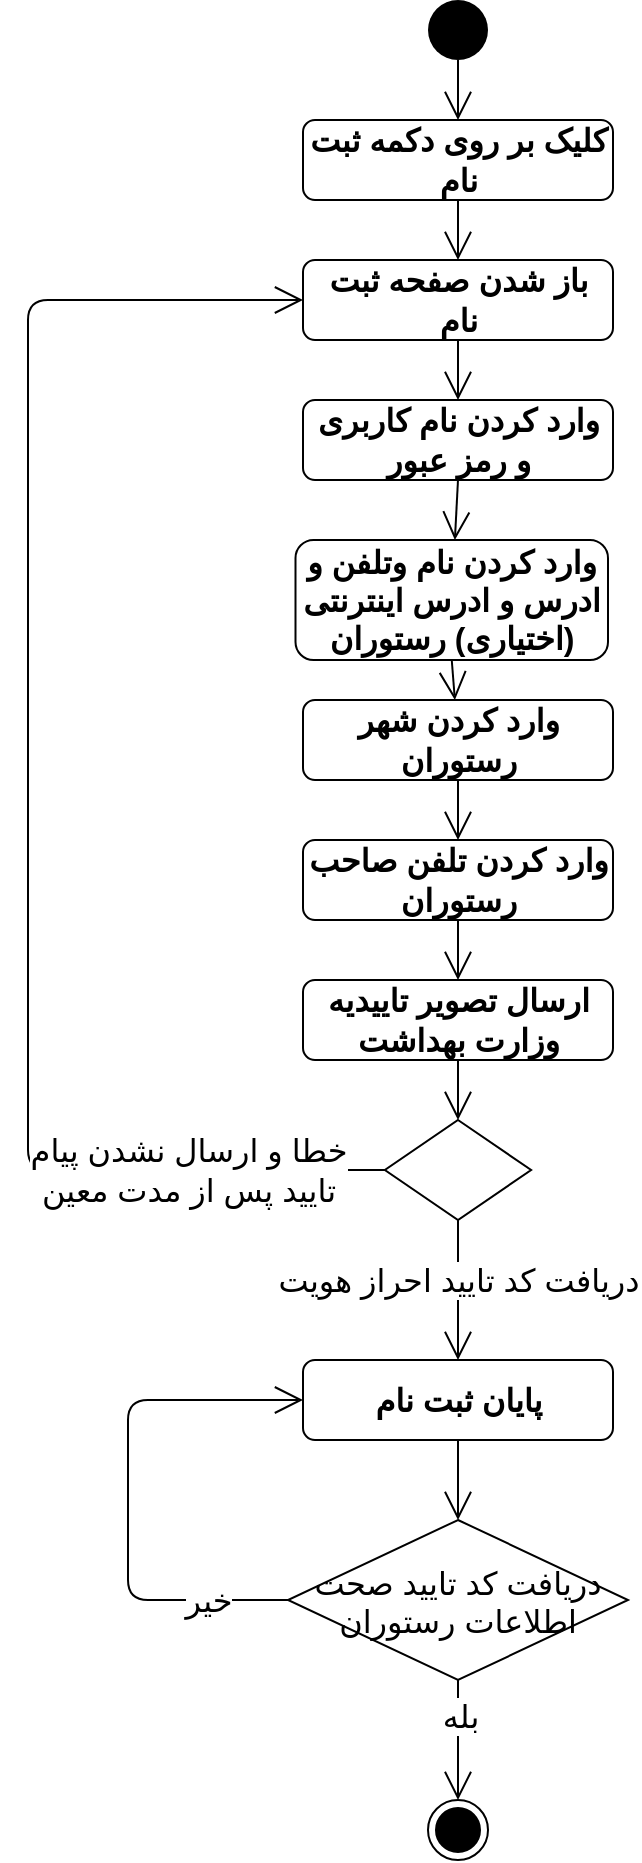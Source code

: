 <mxfile version="13.10.6" type="github">
  <diagram name="Page-1" id="0783ab3e-0a74-02c8-0abd-f7b4e66b4bec">
    <mxGraphModel dx="1198" dy="623" grid="1" gridSize="10" guides="1" tooltips="1" connect="1" arrows="1" fold="1" page="1" pageScale="1" pageWidth="850" pageHeight="1100" background="#ffffff" math="0" shadow="0">
      <root>
        <mxCell id="0" />
        <mxCell id="1" parent="0" />
        <mxCell id="fQumDwOXY34OFx4Cvdbp-1" value="" style="ellipse;fillColor=#000000;strokeColor=none;fontSize=15;" vertex="1" parent="1">
          <mxGeometry x="380" y="10" width="30" height="30" as="geometry" />
        </mxCell>
        <mxCell id="fQumDwOXY34OFx4Cvdbp-2" value="" style="endArrow=open;endFill=1;endSize=12;html=1;fontSize=15;exitX=0.5;exitY=1;exitDx=0;exitDy=0;" edge="1" parent="1" source="fQumDwOXY34OFx4Cvdbp-1" target="fQumDwOXY34OFx4Cvdbp-3">
          <mxGeometry width="160" relative="1" as="geometry">
            <mxPoint x="340" y="270" as="sourcePoint" />
            <mxPoint x="395" y="70" as="targetPoint" />
          </mxGeometry>
        </mxCell>
        <mxCell id="fQumDwOXY34OFx4Cvdbp-3" value="کلیک بر روی دکمه ثبت نام" style="shape=rect;html=1;rounded=1;whiteSpace=wrap;align=center;fontStyle=1;fontSize=16;" vertex="1" parent="1">
          <mxGeometry x="317.5" y="70" width="155" height="40" as="geometry" />
        </mxCell>
        <mxCell id="fQumDwOXY34OFx4Cvdbp-4" value="" style="endArrow=open;endFill=1;endSize=12;html=1;fontSize=15;exitX=0.5;exitY=1;exitDx=0;exitDy=0;" edge="1" parent="1" target="fQumDwOXY34OFx4Cvdbp-5" source="fQumDwOXY34OFx4Cvdbp-3">
          <mxGeometry width="160" relative="1" as="geometry">
            <mxPoint x="395" y="130" as="sourcePoint" />
            <mxPoint x="395" y="160" as="targetPoint" />
          </mxGeometry>
        </mxCell>
        <mxCell id="fQumDwOXY34OFx4Cvdbp-5" value="باز شدن صفحه ثبت نام" style="shape=rect;html=1;rounded=1;whiteSpace=wrap;align=center;fontStyle=1;fontSize=16;" vertex="1" parent="1">
          <mxGeometry x="317.5" y="140" width="155" height="40" as="geometry" />
        </mxCell>
        <mxCell id="fQumDwOXY34OFx4Cvdbp-6" value="" style="endArrow=open;endFill=1;endSize=12;html=1;fontSize=15;exitX=0.5;exitY=1;exitDx=0;exitDy=0;" edge="1" parent="1" target="fQumDwOXY34OFx4Cvdbp-7" source="fQumDwOXY34OFx4Cvdbp-5">
          <mxGeometry width="160" relative="1" as="geometry">
            <mxPoint x="350" y="200" as="sourcePoint" />
            <mxPoint x="395" y="220" as="targetPoint" />
          </mxGeometry>
        </mxCell>
        <mxCell id="fQumDwOXY34OFx4Cvdbp-7" value="وارد کردن نام کاربری و رمز عبور" style="shape=rect;html=1;rounded=1;whiteSpace=wrap;align=center;fontStyle=1;fontSize=16;" vertex="1" parent="1">
          <mxGeometry x="317.5" y="210" width="155" height="40" as="geometry" />
        </mxCell>
        <mxCell id="fQumDwOXY34OFx4Cvdbp-8" value="" style="endArrow=open;endFill=1;endSize=12;html=1;fontSize=15;exitX=0.5;exitY=1;exitDx=0;exitDy=0;" edge="1" parent="1" target="fQumDwOXY34OFx4Cvdbp-9" source="fQumDwOXY34OFx4Cvdbp-7">
          <mxGeometry width="160" relative="1" as="geometry">
            <mxPoint x="395" y="290" as="sourcePoint" />
            <mxPoint x="395" y="320" as="targetPoint" />
          </mxGeometry>
        </mxCell>
        <mxCell id="fQumDwOXY34OFx4Cvdbp-9" value="وارد کردن نام وتلفن و ادرس و ادرس اینترنتی (اختیاری) رستوران" style="shape=rect;html=1;rounded=1;whiteSpace=wrap;align=center;fontStyle=1;fontSize=16;" vertex="1" parent="1">
          <mxGeometry x="313.75" y="280" width="156.25" height="60" as="geometry" />
        </mxCell>
        <mxCell id="fQumDwOXY34OFx4Cvdbp-10" value="" style="endArrow=open;endFill=1;endSize=12;html=1;fontSize=15;exitX=0.5;exitY=1;exitDx=0;exitDy=0;" edge="1" parent="1" target="fQumDwOXY34OFx4Cvdbp-11" source="fQumDwOXY34OFx4Cvdbp-9">
          <mxGeometry width="160" relative="1" as="geometry">
            <mxPoint x="387.5" y="350" as="sourcePoint" />
            <mxPoint x="387.5" y="380" as="targetPoint" />
          </mxGeometry>
        </mxCell>
        <mxCell id="fQumDwOXY34OFx4Cvdbp-11" value="وارد کردن شهر رستوران" style="shape=rect;html=1;rounded=1;whiteSpace=wrap;align=center;fontStyle=1;fontSize=16;" vertex="1" parent="1">
          <mxGeometry x="317.5" y="360" width="155" height="40" as="geometry" />
        </mxCell>
        <mxCell id="fQumDwOXY34OFx4Cvdbp-12" value="" style="endArrow=open;endFill=1;endSize=12;html=1;fontSize=15;exitX=0.5;exitY=1;exitDx=0;exitDy=0;exitPerimeter=0;" edge="1" parent="1" target="fQumDwOXY34OFx4Cvdbp-13" source="fQumDwOXY34OFx4Cvdbp-11">
          <mxGeometry width="160" relative="1" as="geometry">
            <mxPoint x="395" y="410" as="sourcePoint" />
            <mxPoint x="387.5" y="460" as="targetPoint" />
          </mxGeometry>
        </mxCell>
        <mxCell id="fQumDwOXY34OFx4Cvdbp-13" value="وارد کردن تلفن صاحب رستوران" style="shape=rect;html=1;rounded=1;whiteSpace=wrap;align=center;fontStyle=1;fontSize=16;" vertex="1" parent="1">
          <mxGeometry x="317.5" y="430" width="155" height="40" as="geometry" />
        </mxCell>
        <mxCell id="fQumDwOXY34OFx4Cvdbp-14" value="" style="endArrow=open;endFill=1;endSize=12;html=1;fontSize=15;exitX=0.5;exitY=1;exitDx=0;exitDy=0;" edge="1" parent="1" target="fQumDwOXY34OFx4Cvdbp-15" source="fQumDwOXY34OFx4Cvdbp-13">
          <mxGeometry width="160" relative="1" as="geometry">
            <mxPoint x="391.25" y="480" as="sourcePoint" />
            <mxPoint x="383.75" y="540" as="targetPoint" />
          </mxGeometry>
        </mxCell>
        <mxCell id="fQumDwOXY34OFx4Cvdbp-15" value="ارسال تصویر تاییدیه وزارت بهداشت" style="shape=rect;html=1;rounded=1;whiteSpace=wrap;align=center;fontStyle=1;fontSize=16;" vertex="1" parent="1">
          <mxGeometry x="317.5" y="500" width="155" height="40" as="geometry" />
        </mxCell>
        <mxCell id="fQumDwOXY34OFx4Cvdbp-16" value="" style="rhombus;fontSize=16;" vertex="1" parent="1">
          <mxGeometry x="358.44" y="570" width="73.12" height="50" as="geometry" />
        </mxCell>
        <mxCell id="fQumDwOXY34OFx4Cvdbp-17" value="" style="endArrow=open;endFill=1;endSize=12;html=1;fontSize=16;exitX=0.5;exitY=1;exitDx=0;exitDy=0;entryX=0.5;entryY=0;entryDx=0;entryDy=0;" edge="1" parent="1" source="fQumDwOXY34OFx4Cvdbp-15" target="fQumDwOXY34OFx4Cvdbp-16">
          <mxGeometry width="160" relative="1" as="geometry">
            <mxPoint x="340" y="630" as="sourcePoint" />
            <mxPoint x="500" y="630" as="targetPoint" />
          </mxGeometry>
        </mxCell>
        <mxCell id="fQumDwOXY34OFx4Cvdbp-18" value="" style="endArrow=open;endFill=1;endSize=12;html=1;fontSize=16;exitX=0;exitY=0.5;exitDx=0;exitDy=0;entryX=0;entryY=0.5;entryDx=0;entryDy=0;" edge="1" parent="1" source="fQumDwOXY34OFx4Cvdbp-16" target="fQumDwOXY34OFx4Cvdbp-5">
          <mxGeometry width="160" relative="1" as="geometry">
            <mxPoint x="60" y="530" as="sourcePoint" />
            <mxPoint x="180" y="160" as="targetPoint" />
            <Array as="points">
              <mxPoint x="180" y="595" />
              <mxPoint x="180" y="160" />
            </Array>
          </mxGeometry>
        </mxCell>
        <mxCell id="fQumDwOXY34OFx4Cvdbp-19" value="&lt;div&gt;خطا و ارسال نشدن پیام&lt;/div&gt;&lt;div&gt; تایید پس از مدت معین&lt;/div&gt;" style="edgeLabel;html=1;align=center;verticalAlign=middle;resizable=0;points=[];fontSize=16;" vertex="1" connectable="0" parent="fQumDwOXY34OFx4Cvdbp-18">
          <mxGeometry x="-0.669" y="1" relative="1" as="geometry">
            <mxPoint x="25.56" y="-1" as="offset" />
          </mxGeometry>
        </mxCell>
        <mxCell id="fQumDwOXY34OFx4Cvdbp-20" value="" style="endArrow=open;endFill=1;endSize=12;html=1;fontSize=15;exitX=0.5;exitY=1;exitDx=0;exitDy=0;" edge="1" parent="1" target="fQumDwOXY34OFx4Cvdbp-21" source="fQumDwOXY34OFx4Cvdbp-16">
          <mxGeometry width="160" relative="1" as="geometry">
            <mxPoint x="391.88" y="640" as="sourcePoint" />
            <mxPoint x="380.63" y="710" as="targetPoint" />
          </mxGeometry>
        </mxCell>
        <mxCell id="fQumDwOXY34OFx4Cvdbp-22" value="دریافت کد تایید احراز هویت" style="edgeLabel;html=1;align=center;verticalAlign=middle;resizable=0;points=[];fontSize=16;" vertex="1" connectable="0" parent="fQumDwOXY34OFx4Cvdbp-20">
          <mxGeometry x="-0.4" y="2" relative="1" as="geometry">
            <mxPoint x="-2" y="9" as="offset" />
          </mxGeometry>
        </mxCell>
        <mxCell id="fQumDwOXY34OFx4Cvdbp-21" value="پایان ثبت نام" style="shape=rect;html=1;rounded=1;whiteSpace=wrap;align=center;fontStyle=1;fontSize=16;" vertex="1" parent="1">
          <mxGeometry x="317.5" y="690" width="155" height="40" as="geometry" />
        </mxCell>
        <mxCell id="fQumDwOXY34OFx4Cvdbp-28" value="&#xa;&#xa;دریافت کد تایید صحت&#xa; اطلاعات رستوران&#xa;&#xa;" style="rhombus;fontSize=16;" vertex="1" parent="1">
          <mxGeometry x="310" y="770" width="170" height="80" as="geometry" />
        </mxCell>
        <mxCell id="fQumDwOXY34OFx4Cvdbp-31" value="" style="endArrow=open;endFill=1;endSize=12;html=1;fontSize=15;exitX=0.5;exitY=1;exitDx=0;exitDy=0;entryX=0.5;entryY=0;entryDx=0;entryDy=0;" edge="1" parent="1" source="fQumDwOXY34OFx4Cvdbp-28" target="fQumDwOXY34OFx4Cvdbp-40">
          <mxGeometry width="160" relative="1" as="geometry">
            <mxPoint x="395.78" y="850" as="sourcePoint" />
            <mxPoint x="397" y="920" as="targetPoint" />
            <Array as="points" />
          </mxGeometry>
        </mxCell>
        <mxCell id="fQumDwOXY34OFx4Cvdbp-34" value="بله" style="edgeLabel;html=1;align=center;verticalAlign=middle;resizable=0;points=[];fontSize=16;" vertex="1" connectable="0" parent="fQumDwOXY34OFx4Cvdbp-31">
          <mxGeometry x="-0.399" y="1" relative="1" as="geometry">
            <mxPoint as="offset" />
          </mxGeometry>
        </mxCell>
        <mxCell id="fQumDwOXY34OFx4Cvdbp-33" value="" style="endArrow=open;endFill=1;endSize=12;html=1;fontSize=16;exitX=0.5;exitY=1;exitDx=0;exitDy=0;entryX=0.5;entryY=0;entryDx=0;entryDy=0;" edge="1" parent="1" source="fQumDwOXY34OFx4Cvdbp-21" target="fQumDwOXY34OFx4Cvdbp-28">
          <mxGeometry width="160" relative="1" as="geometry">
            <mxPoint x="410" y="740" as="sourcePoint" />
            <mxPoint x="400" y="770" as="targetPoint" />
          </mxGeometry>
        </mxCell>
        <mxCell id="fQumDwOXY34OFx4Cvdbp-35" value="" style="endArrow=open;endFill=1;endSize=12;html=1;fontSize=16;exitX=0;exitY=0.5;exitDx=0;exitDy=0;entryX=0;entryY=0.5;entryDx=0;entryDy=0;" edge="1" parent="1" source="fQumDwOXY34OFx4Cvdbp-28" target="fQumDwOXY34OFx4Cvdbp-21">
          <mxGeometry width="160" relative="1" as="geometry">
            <mxPoint x="120" y="860" as="sourcePoint" />
            <mxPoint x="230" y="770" as="targetPoint" />
            <Array as="points">
              <mxPoint x="230" y="810" />
              <mxPoint x="230" y="710" />
            </Array>
          </mxGeometry>
        </mxCell>
        <mxCell id="fQumDwOXY34OFx4Cvdbp-37" value="خیر" style="edgeLabel;html=1;align=center;verticalAlign=middle;resizable=0;points=[];fontSize=16;" vertex="1" connectable="0" parent="fQumDwOXY34OFx4Cvdbp-35">
          <mxGeometry x="0.062" y="-1" relative="1" as="geometry">
            <mxPoint x="39" y="62" as="offset" />
          </mxGeometry>
        </mxCell>
        <mxCell id="fQumDwOXY34OFx4Cvdbp-40" value="" style="ellipse;html=1;shape=endState;fillColor=#000000;strokeColor=#000000;fontSize=16;" vertex="1" parent="1">
          <mxGeometry x="380" y="910" width="30" height="30" as="geometry" />
        </mxCell>
      </root>
    </mxGraphModel>
  </diagram>
</mxfile>
